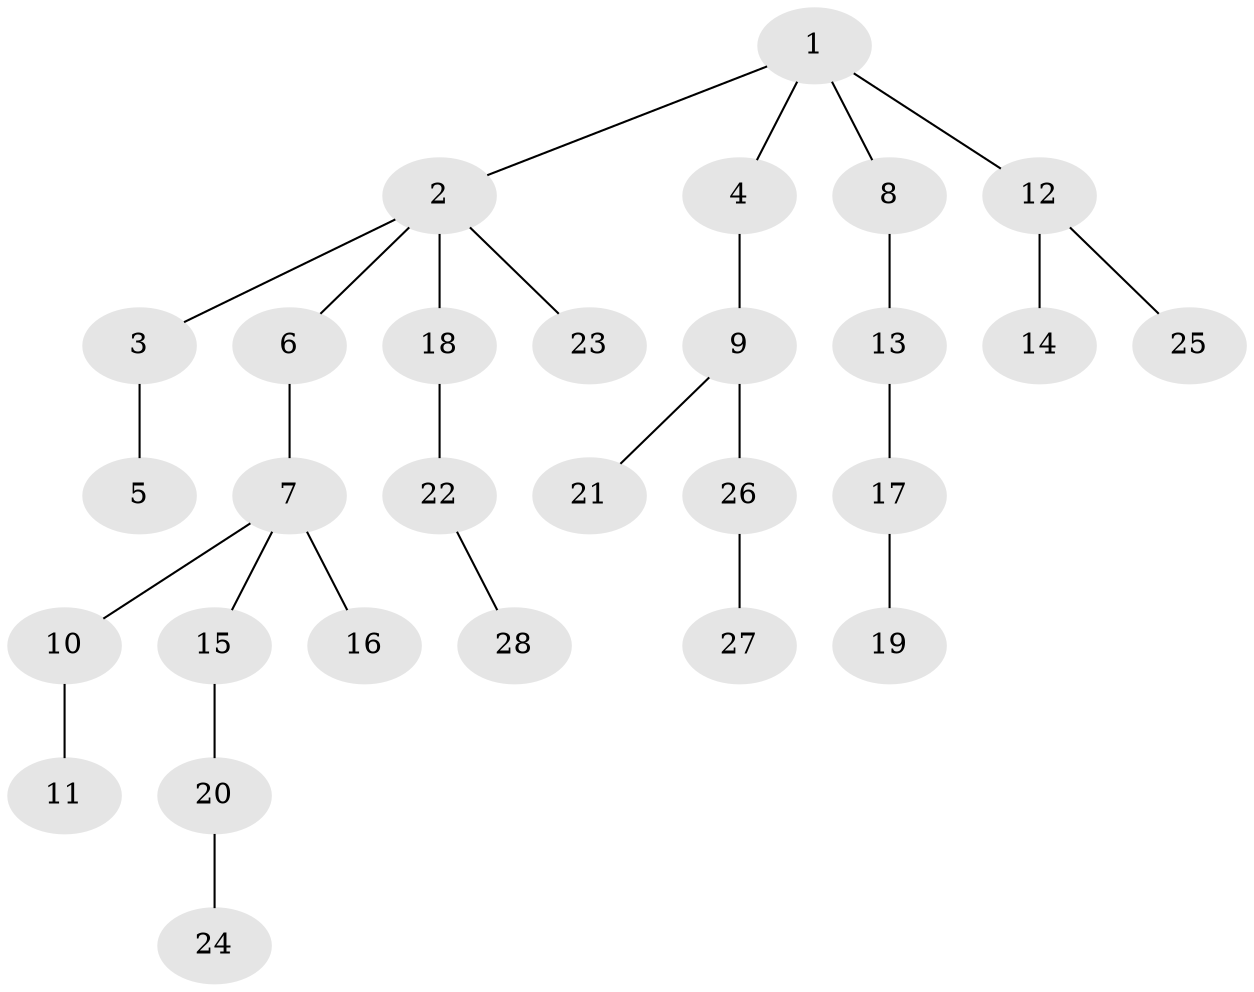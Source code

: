 // original degree distribution, {6: 0.02857142857142857, 5: 0.02857142857142857, 3: 0.15714285714285714, 2: 0.2714285714285714, 1: 0.4714285714285714, 4: 0.04285714285714286}
// Generated by graph-tools (version 1.1) at 2025/51/03/04/25 22:51:42]
// undirected, 28 vertices, 27 edges
graph export_dot {
  node [color=gray90,style=filled];
  1;
  2;
  3;
  4;
  5;
  6;
  7;
  8;
  9;
  10;
  11;
  12;
  13;
  14;
  15;
  16;
  17;
  18;
  19;
  20;
  21;
  22;
  23;
  24;
  25;
  26;
  27;
  28;
  1 -- 2 [weight=1.0];
  1 -- 4 [weight=1.0];
  1 -- 8 [weight=1.0];
  1 -- 12 [weight=1.0];
  2 -- 3 [weight=1.0];
  2 -- 6 [weight=1.0];
  2 -- 18 [weight=1.0];
  2 -- 23 [weight=1.0];
  3 -- 5 [weight=1.0];
  4 -- 9 [weight=1.0];
  6 -- 7 [weight=2.0];
  7 -- 10 [weight=1.0];
  7 -- 15 [weight=1.0];
  7 -- 16 [weight=1.0];
  8 -- 13 [weight=1.0];
  9 -- 21 [weight=1.0];
  9 -- 26 [weight=1.0];
  10 -- 11 [weight=1.0];
  12 -- 14 [weight=1.0];
  12 -- 25 [weight=1.0];
  13 -- 17 [weight=1.0];
  15 -- 20 [weight=1.0];
  17 -- 19 [weight=1.0];
  18 -- 22 [weight=1.0];
  20 -- 24 [weight=1.0];
  22 -- 28 [weight=1.0];
  26 -- 27 [weight=1.0];
}
